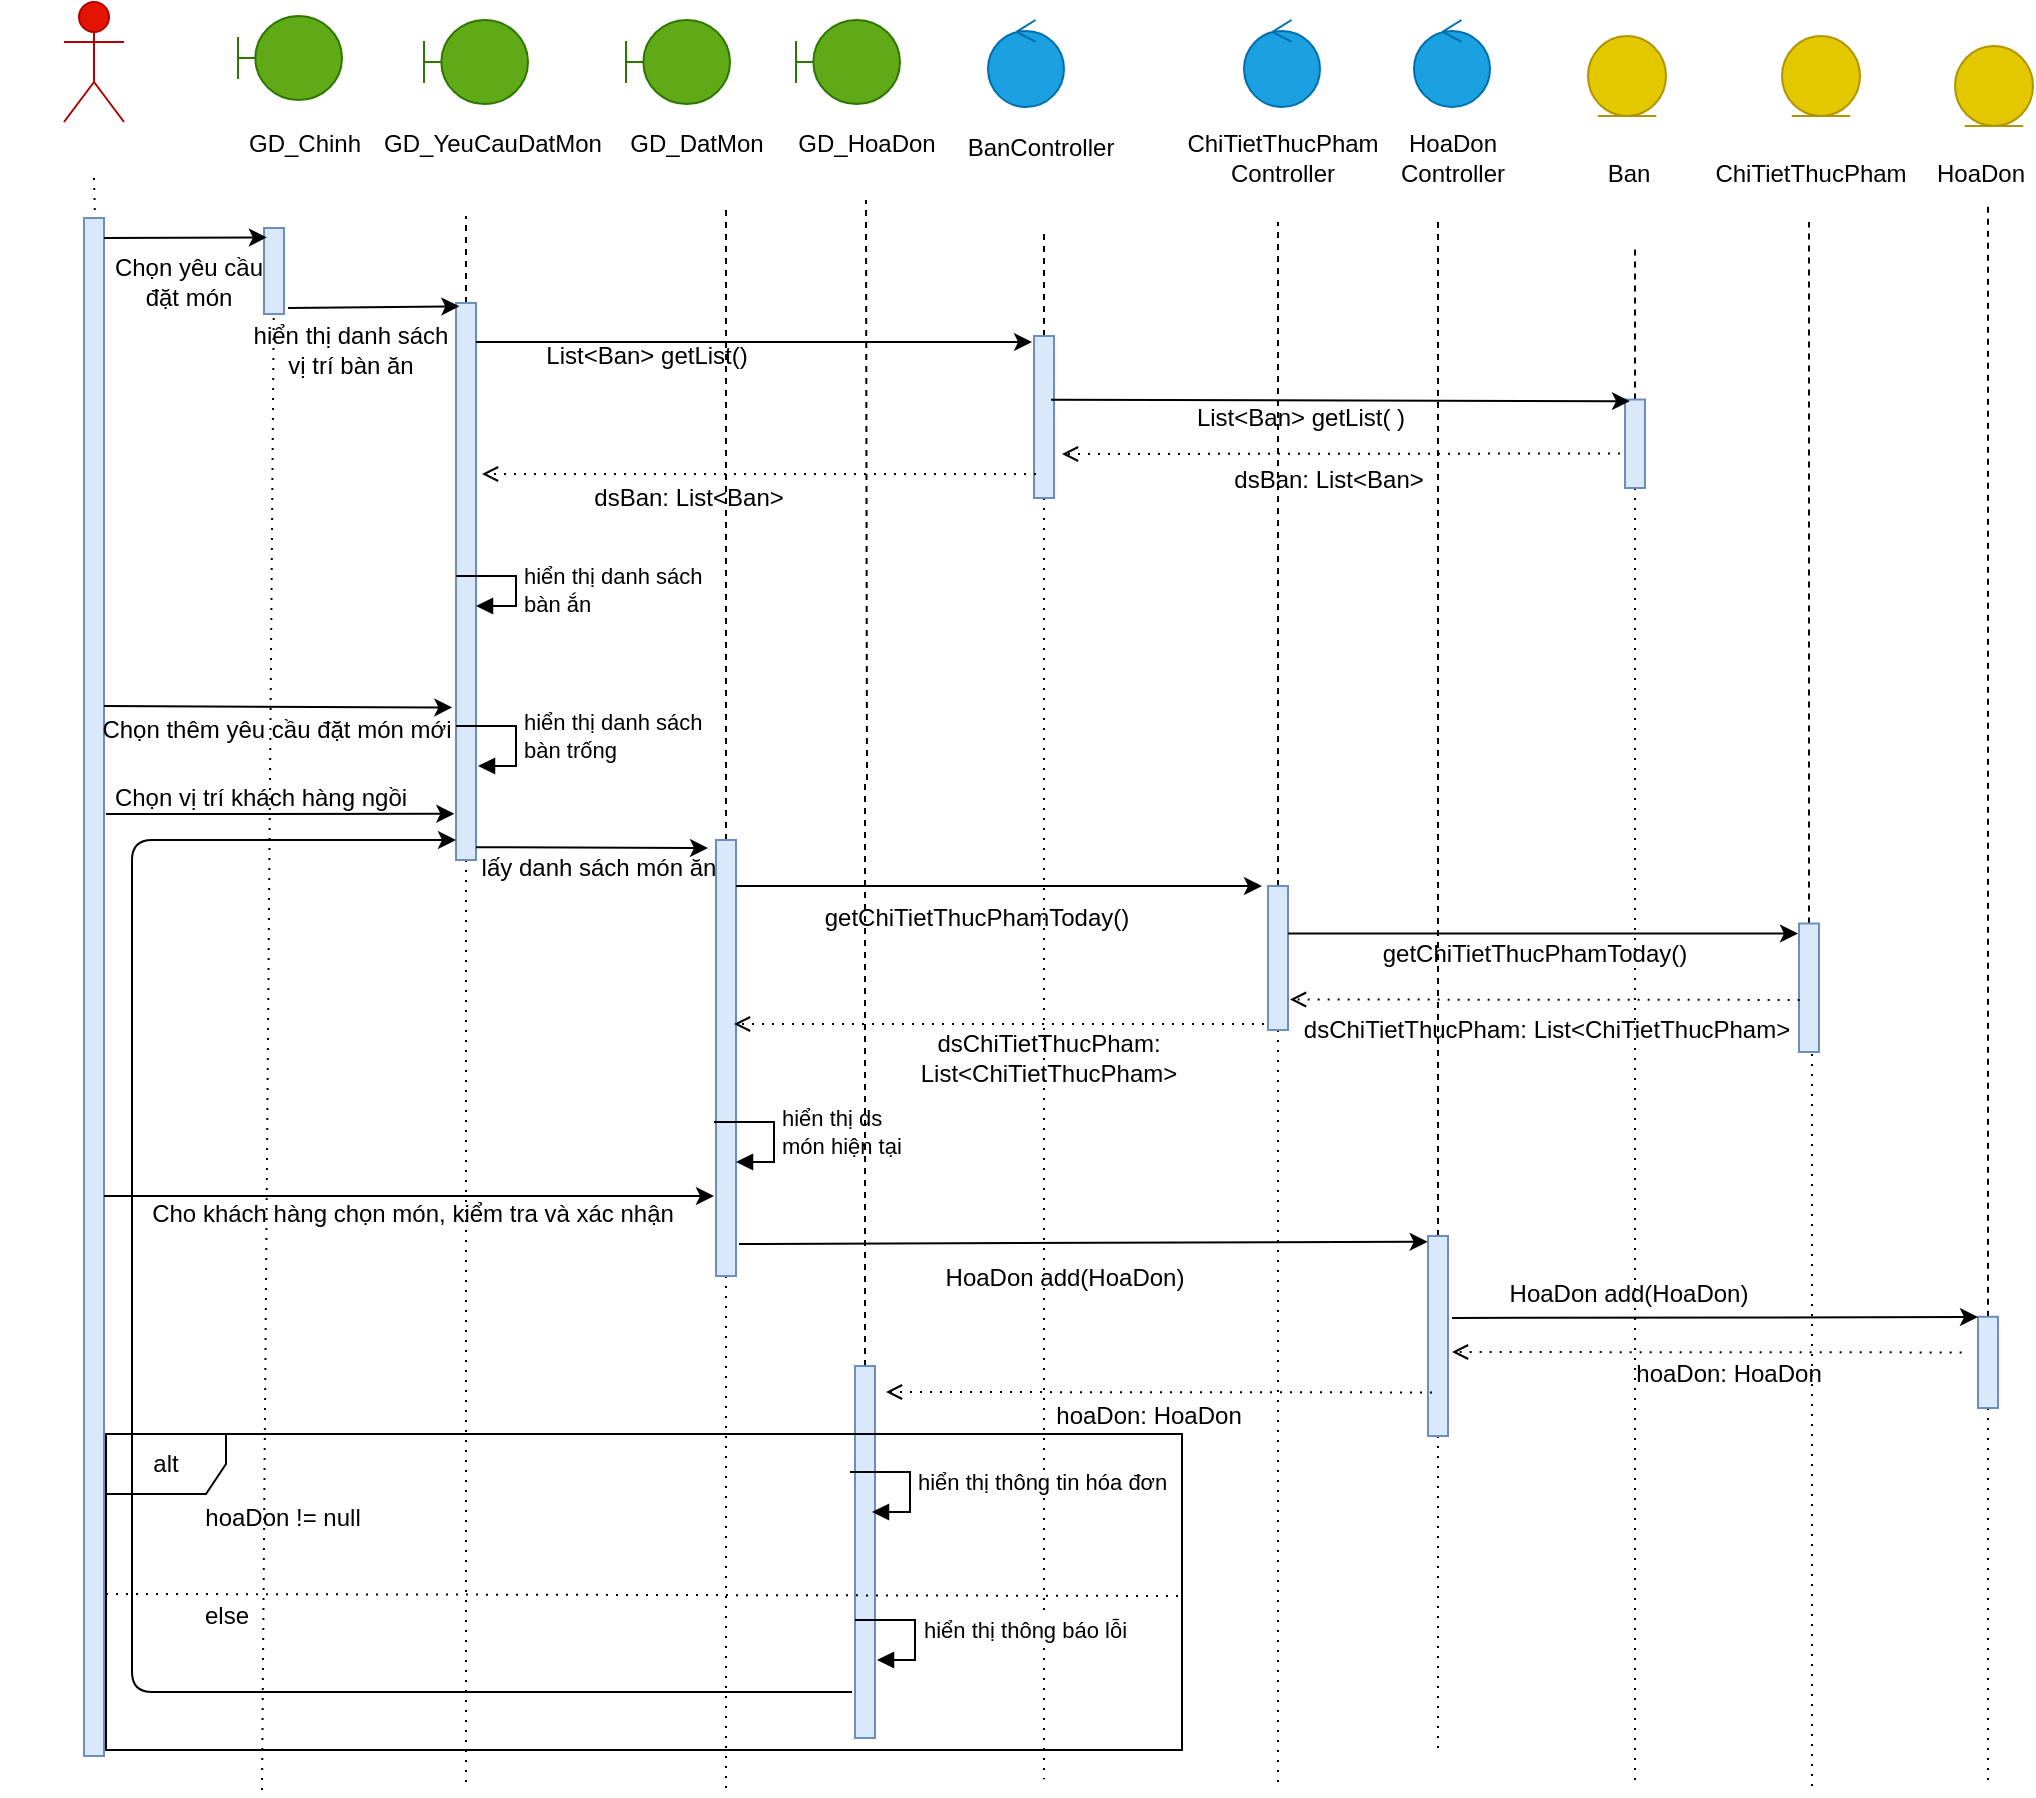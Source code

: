 <mxfile version="15.2.7" type="device"><diagram id="ERFQ7OpjXAGImZLATS9w" name="Page-1"><mxGraphModel dx="852" dy="534" grid="0" gridSize="10" guides="1" tooltips="1" connect="1" arrows="1" fold="1" page="0" pageScale="1" pageWidth="850" pageHeight="1100" math="0" shadow="0"><root><mxCell id="0"/><mxCell id="1" parent="0"/><mxCell id="kfIcSGDgJSHmvQYugzZK-6" value="" style="edgeStyle=orthogonalEdgeStyle;rounded=0;orthogonalLoop=1;jettySize=auto;html=1;endArrow=none;endFill=0;dashed=1;dashPattern=1 4;" parent="1" target="kfIcSGDgJSHmvQYugzZK-5" edge="1"><mxGeometry relative="1" as="geometry"><mxPoint x="141" y="134" as="sourcePoint"/></mxGeometry></mxCell><mxCell id="kfIcSGDgJSHmvQYugzZK-1" value="NhanVienPhucVu" style="shape=umlActor;verticalLabelPosition=bottom;verticalAlign=top;html=1;fillColor=#e51400;strokeColor=#B20000;fontColor=#ffffff;" parent="1" vertex="1"><mxGeometry x="126" y="46" width="30" height="60" as="geometry"/></mxCell><mxCell id="kfIcSGDgJSHmvQYugzZK-2" value="" style="shape=umlBoundary;whiteSpace=wrap;html=1;fillColor=#60a917;strokeColor=#2D7600;fontColor=#ffffff;" parent="1" vertex="1"><mxGeometry x="213" y="53" width="52" height="42" as="geometry"/></mxCell><mxCell id="kfIcSGDgJSHmvQYugzZK-3" value="GD_Chinh" style="text;html=1;align=center;verticalAlign=middle;resizable=0;points=[];autosize=1;strokeColor=none;fillColor=none;" parent="1" vertex="1"><mxGeometry x="213" y="108" width="66" height="18" as="geometry"/></mxCell><mxCell id="kfIcSGDgJSHmvQYugzZK-4" value="" style="shape=umlBoundary;whiteSpace=wrap;html=1;fillColor=#60a917;strokeColor=#2D7600;fontColor=#ffffff;" parent="1" vertex="1"><mxGeometry x="306" y="55" width="52" height="42" as="geometry"/></mxCell><mxCell id="kfIcSGDgJSHmvQYugzZK-5" value="" style="html=1;points=[];perimeter=orthogonalPerimeter;fillColor=#dae8fc;strokeColor=#6c8ebf;" parent="1" vertex="1"><mxGeometry x="136" y="154" width="10" height="769" as="geometry"/></mxCell><mxCell id="kfIcSGDgJSHmvQYugzZK-7" value="" style="html=1;points=[];perimeter=orthogonalPerimeter;fillColor=#dae8fc;strokeColor=#6c8ebf;" parent="1" vertex="1"><mxGeometry x="226" y="159" width="10" height="43" as="geometry"/></mxCell><mxCell id="kfIcSGDgJSHmvQYugzZK-9" value="" style="endArrow=classic;html=1;entryX=0.143;entryY=0.11;entryDx=0;entryDy=0;entryPerimeter=0;" parent="1" target="kfIcSGDgJSHmvQYugzZK-7" edge="1"><mxGeometry width="50" height="50" relative="1" as="geometry"><mxPoint x="146" y="164" as="sourcePoint"/><mxPoint x="225" y="169" as="targetPoint"/></mxGeometry></mxCell><mxCell id="kfIcSGDgJSHmvQYugzZK-10" value="Chọn yêu cầu &lt;br&gt;đặt món" style="text;html=1;align=center;verticalAlign=middle;resizable=0;points=[];autosize=1;strokeColor=none;fillColor=none;" parent="1" vertex="1"><mxGeometry x="146" y="170" width="84" height="32" as="geometry"/></mxCell><mxCell id="kfIcSGDgJSHmvQYugzZK-11" value="GD_YeuCauDatMon" style="text;html=1;align=center;verticalAlign=middle;resizable=0;points=[];autosize=1;strokeColor=none;fillColor=none;" parent="1" vertex="1"><mxGeometry x="280" y="108" width="119" height="18" as="geometry"/></mxCell><mxCell id="kfIcSGDgJSHmvQYugzZK-114" style="edgeStyle=orthogonalEdgeStyle;rounded=0;orthogonalLoop=1;jettySize=auto;html=1;dashed=1;endArrow=none;endFill=0;strokeWidth=1;" parent="1" source="kfIcSGDgJSHmvQYugzZK-13" edge="1"><mxGeometry relative="1" as="geometry"><mxPoint x="327" y="153" as="targetPoint"/></mxGeometry></mxCell><mxCell id="kfIcSGDgJSHmvQYugzZK-140" style="edgeStyle=orthogonalEdgeStyle;rounded=0;orthogonalLoop=1;jettySize=auto;html=1;dashed=1;dashPattern=1 4;endArrow=none;endFill=0;strokeWidth=1;" parent="1" source="kfIcSGDgJSHmvQYugzZK-13" edge="1"><mxGeometry relative="1" as="geometry"><mxPoint x="327.0" y="938" as="targetPoint"/></mxGeometry></mxCell><mxCell id="kfIcSGDgJSHmvQYugzZK-13" value="" style="html=1;points=[];perimeter=orthogonalPerimeter;fillColor=#dae8fc;strokeColor=#6c8ebf;" parent="1" vertex="1"><mxGeometry x="322" y="196.5" width="10" height="278.5" as="geometry"/></mxCell><mxCell id="kfIcSGDgJSHmvQYugzZK-15" value="" style="endArrow=classic;html=1;exitX=1.2;exitY=0.93;exitDx=0;exitDy=0;exitPerimeter=0;entryX=0.167;entryY=0.006;entryDx=0;entryDy=0;entryPerimeter=0;" parent="1" source="kfIcSGDgJSHmvQYugzZK-7" target="kfIcSGDgJSHmvQYugzZK-13" edge="1"><mxGeometry width="50" height="50" relative="1" as="geometry"><mxPoint x="230" y="279" as="sourcePoint"/><mxPoint x="321" y="203" as="targetPoint"/></mxGeometry></mxCell><mxCell id="kfIcSGDgJSHmvQYugzZK-16" value="hiển thị danh sách&lt;br&gt;vị trí bàn ăn" style="text;html=1;align=center;verticalAlign=middle;resizable=0;points=[];autosize=1;strokeColor=none;fillColor=none;" parent="1" vertex="1"><mxGeometry x="215" y="204" width="107" height="32" as="geometry"/></mxCell><mxCell id="kfIcSGDgJSHmvQYugzZK-18" value="" style="endArrow=none;dashed=1;html=1;dashPattern=1 4;strokeWidth=1;entryX=0.486;entryY=1.027;entryDx=0;entryDy=0;entryPerimeter=0;startArrow=none;" parent="1" target="kfIcSGDgJSHmvQYugzZK-7" edge="1"><mxGeometry width="50" height="50" relative="1" as="geometry"><mxPoint x="225" y="940" as="sourcePoint"/><mxPoint x="236" y="203" as="targetPoint"/></mxGeometry></mxCell><mxCell id="kfIcSGDgJSHmvQYugzZK-25" value="" style="endArrow=classic;html=1;strokeWidth=1;exitX=1.017;exitY=0.252;exitDx=0;exitDy=0;exitPerimeter=0;entryX=-0.167;entryY=0.14;entryDx=0;entryDy=0;entryPerimeter=0;" parent="1" edge="1"><mxGeometry width="50" height="50" relative="1" as="geometry"><mxPoint x="146.0" y="398.002" as="sourcePoint"/><mxPoint x="320.16" y="398.74" as="targetPoint"/></mxGeometry></mxCell><mxCell id="kfIcSGDgJSHmvQYugzZK-26" value="Chọn thêm yêu cầu đặt món mới" style="text;html=1;align=center;verticalAlign=middle;resizable=0;points=[];autosize=1;strokeColor=none;fillColor=none;" parent="1" vertex="1"><mxGeometry x="139" y="401" width="185" height="18" as="geometry"/></mxCell><mxCell id="kfIcSGDgJSHmvQYugzZK-27" value="" style="shape=umlBoundary;whiteSpace=wrap;html=1;fillColor=#60a917;strokeColor=#2D7600;fontColor=#ffffff;" parent="1" vertex="1"><mxGeometry x="407" y="55" width="52" height="42" as="geometry"/></mxCell><mxCell id="kfIcSGDgJSHmvQYugzZK-28" value="GD_DatMon" style="text;html=1;align=center;verticalAlign=middle;resizable=0;points=[];autosize=1;strokeColor=none;fillColor=none;" parent="1" vertex="1"><mxGeometry x="403" y="108" width="77" height="18" as="geometry"/></mxCell><mxCell id="kfIcSGDgJSHmvQYugzZK-35" value="" style="ellipse;shape=umlControl;whiteSpace=wrap;html=1;strokeWidth=1;fillColor=#1ba1e2;strokeColor=#006EAF;fontColor=#ffffff;" parent="1" vertex="1"><mxGeometry x="588" y="55" width="38" height="43.5" as="geometry"/></mxCell><mxCell id="kfIcSGDgJSHmvQYugzZK-36" value="BanController" style="text;html=1;align=center;verticalAlign=middle;resizable=0;points=[];autosize=1;strokeColor=none;fillColor=none;" parent="1" vertex="1"><mxGeometry x="572" y="109.75" width="83" height="18" as="geometry"/></mxCell><mxCell id="kfIcSGDgJSHmvQYugzZK-38" value="" style="ellipse;shape=umlControl;whiteSpace=wrap;html=1;strokeWidth=1;fillColor=#1ba1e2;strokeColor=#006EAF;fontColor=#ffffff;" parent="1" vertex="1"><mxGeometry x="716" y="55" width="38" height="43.5" as="geometry"/></mxCell><mxCell id="kfIcSGDgJSHmvQYugzZK-39" value="ChiTietThucPham&lt;br&gt;Controller" style="text;html=1;align=center;verticalAlign=middle;resizable=0;points=[];autosize=1;strokeColor=none;fillColor=none;" parent="1" vertex="1"><mxGeometry x="682" y="108" width="106" height="32" as="geometry"/></mxCell><mxCell id="kfIcSGDgJSHmvQYugzZK-40" value="" style="ellipse;shape=umlControl;whiteSpace=wrap;html=1;strokeWidth=1;fillColor=#1ba1e2;strokeColor=#006EAF;fontColor=#ffffff;" parent="1" vertex="1"><mxGeometry x="801" y="55" width="38" height="43.5" as="geometry"/></mxCell><mxCell id="kfIcSGDgJSHmvQYugzZK-41" value="HoaDon&lt;br&gt;Controller" style="text;html=1;align=center;verticalAlign=middle;resizable=0;points=[];autosize=1;strokeColor=none;fillColor=none;" parent="1" vertex="1"><mxGeometry x="789" y="108" width="62" height="32" as="geometry"/></mxCell><mxCell id="kfIcSGDgJSHmvQYugzZK-43" value="" style="ellipse;shape=umlEntity;whiteSpace=wrap;html=1;strokeWidth=1;fillColor=#e3c800;strokeColor=#B09500;fontColor=#000000;" parent="1" vertex="1"><mxGeometry x="888" y="63" width="39" height="40" as="geometry"/></mxCell><mxCell id="kfIcSGDgJSHmvQYugzZK-44" value="Ban" style="text;html=1;align=center;verticalAlign=middle;resizable=0;points=[];autosize=1;strokeColor=none;fillColor=none;" parent="1" vertex="1"><mxGeometry x="892" y="122.75" width="31" height="18" as="geometry"/></mxCell><mxCell id="kfIcSGDgJSHmvQYugzZK-45" value="" style="ellipse;shape=umlEntity;whiteSpace=wrap;html=1;strokeWidth=1;fillColor=#e3c800;strokeColor=#B09500;fontColor=#000000;" parent="1" vertex="1"><mxGeometry x="985" y="63" width="39" height="40" as="geometry"/></mxCell><mxCell id="kfIcSGDgJSHmvQYugzZK-46" value="ChiTietThucPham" style="text;html=1;align=center;verticalAlign=middle;resizable=0;points=[];autosize=1;strokeColor=none;fillColor=none;" parent="1" vertex="1"><mxGeometry x="945.5" y="122.75" width="106" height="18" as="geometry"/></mxCell><mxCell id="kfIcSGDgJSHmvQYugzZK-47" value="" style="ellipse;shape=umlEntity;whiteSpace=wrap;html=1;strokeWidth=1;fillColor=#e3c800;strokeColor=#B09500;fontColor=#000000;" parent="1" vertex="1"><mxGeometry x="1071.5" y="68" width="39" height="40" as="geometry"/></mxCell><mxCell id="kfIcSGDgJSHmvQYugzZK-48" value="HoaDon" style="text;html=1;align=center;verticalAlign=middle;resizable=0;points=[];autosize=1;strokeColor=none;fillColor=none;" parent="1" vertex="1"><mxGeometry x="1056.5" y="122.75" width="54" height="18" as="geometry"/></mxCell><mxCell id="kfIcSGDgJSHmvQYugzZK-115" style="edgeStyle=orthogonalEdgeStyle;rounded=0;orthogonalLoop=1;jettySize=auto;html=1;dashed=1;endArrow=none;endFill=0;strokeWidth=1;" parent="1" source="kfIcSGDgJSHmvQYugzZK-49" edge="1"><mxGeometry relative="1" as="geometry"><mxPoint x="616" y="159" as="targetPoint"/></mxGeometry></mxCell><mxCell id="kfIcSGDgJSHmvQYugzZK-138" style="edgeStyle=orthogonalEdgeStyle;rounded=0;orthogonalLoop=1;jettySize=auto;html=1;dashed=1;dashPattern=1 4;endArrow=none;endFill=0;strokeWidth=1;" parent="1" source="kfIcSGDgJSHmvQYugzZK-49" edge="1"><mxGeometry relative="1" as="geometry"><mxPoint x="616" y="934.667" as="targetPoint"/></mxGeometry></mxCell><mxCell id="kfIcSGDgJSHmvQYugzZK-49" value="" style="html=1;points=[];perimeter=orthogonalPerimeter;fillColor=#dae8fc;strokeColor=#6c8ebf;" parent="1" vertex="1"><mxGeometry x="611" y="213" width="10" height="81" as="geometry"/></mxCell><mxCell id="kfIcSGDgJSHmvQYugzZK-51" value="" style="endArrow=classic;html=1;strokeWidth=1;" parent="1" edge="1"><mxGeometry width="50" height="50" relative="1" as="geometry"><mxPoint x="332" y="216" as="sourcePoint"/><mxPoint x="610" y="216" as="targetPoint"/></mxGeometry></mxCell><mxCell id="kfIcSGDgJSHmvQYugzZK-116" style="edgeStyle=orthogonalEdgeStyle;rounded=0;orthogonalLoop=1;jettySize=auto;html=1;dashed=1;endArrow=none;endFill=0;strokeWidth=1;" parent="1" source="kfIcSGDgJSHmvQYugzZK-53" edge="1"><mxGeometry relative="1" as="geometry"><mxPoint x="911.5" y="168" as="targetPoint"/></mxGeometry></mxCell><mxCell id="kfIcSGDgJSHmvQYugzZK-135" style="edgeStyle=orthogonalEdgeStyle;rounded=0;orthogonalLoop=1;jettySize=auto;html=1;dashed=1;dashPattern=1 4;endArrow=none;endFill=0;strokeWidth=1;" parent="1" source="kfIcSGDgJSHmvQYugzZK-53" edge="1"><mxGeometry relative="1" as="geometry"><mxPoint x="911.5" y="936.857" as="targetPoint"/></mxGeometry></mxCell><mxCell id="kfIcSGDgJSHmvQYugzZK-53" value="" style="html=1;points=[];perimeter=orthogonalPerimeter;fillColor=#dae8fc;strokeColor=#6c8ebf;" parent="1" vertex="1"><mxGeometry x="906.5" y="244.75" width="10" height="44.25" as="geometry"/></mxCell><mxCell id="kfIcSGDgJSHmvQYugzZK-55" value="List&amp;lt;Ban&amp;gt; getList()" style="text;html=1;align=center;verticalAlign=middle;resizable=0;points=[];autosize=1;strokeColor=none;fillColor=none;" parent="1" vertex="1"><mxGeometry x="361" y="214" width="111" height="18" as="geometry"/></mxCell><mxCell id="kfIcSGDgJSHmvQYugzZK-57" value="" style="endArrow=classic;html=1;strokeWidth=1;entryX=0.25;entryY=0.019;entryDx=0;entryDy=0;entryPerimeter=0;" parent="1" target="kfIcSGDgJSHmvQYugzZK-53" edge="1"><mxGeometry width="50" height="50" relative="1" as="geometry"><mxPoint x="619.5" y="244.82" as="sourcePoint"/><mxPoint x="904" y="248.75" as="targetPoint"/></mxGeometry></mxCell><mxCell id="kfIcSGDgJSHmvQYugzZK-58" value="List&amp;lt;Ban&amp;gt; getList( )" style="text;html=1;align=center;verticalAlign=middle;resizable=0;points=[];autosize=1;strokeColor=none;fillColor=none;" parent="1" vertex="1"><mxGeometry x="687" y="244.75" width="114" height="18" as="geometry"/></mxCell><mxCell id="kfIcSGDgJSHmvQYugzZK-60" value="" style="endArrow=open;html=1;strokeWidth=1;dashed=1;dashPattern=1 4;endFill=0;" parent="1" edge="1"><mxGeometry width="50" height="50" relative="1" as="geometry"><mxPoint x="904" y="271.75" as="sourcePoint"/><mxPoint x="625" y="272" as="targetPoint"/></mxGeometry></mxCell><mxCell id="kfIcSGDgJSHmvQYugzZK-61" value="dsBan: List&amp;lt;Ban&amp;gt;" style="text;html=1;align=center;verticalAlign=middle;resizable=0;points=[];autosize=1;strokeColor=none;fillColor=none;" parent="1" vertex="1"><mxGeometry x="385" y="285" width="105" height="18" as="geometry"/></mxCell><mxCell id="kfIcSGDgJSHmvQYugzZK-62" value="" style="endArrow=open;html=1;strokeWidth=1;dashed=1;dashPattern=1 4;endFill=0;" parent="1" edge="1"><mxGeometry width="50" height="50" relative="1" as="geometry"><mxPoint x="612" y="282" as="sourcePoint"/><mxPoint x="335" y="282" as="targetPoint"/></mxGeometry></mxCell><mxCell id="kfIcSGDgJSHmvQYugzZK-67" value="hiển thị danh sách &lt;br&gt;bàn ắn" style="edgeStyle=orthogonalEdgeStyle;html=1;align=left;spacingLeft=2;endArrow=block;rounded=0;entryX=1;entryY=0;strokeWidth=1;" parent="1" edge="1"><mxGeometry x="0.139" relative="1" as="geometry"><mxPoint x="322" y="333" as="sourcePoint"/><Array as="points"><mxPoint x="352" y="333"/><mxPoint x="352" y="348"/></Array><mxPoint x="332" y="348" as="targetPoint"/><mxPoint as="offset"/></mxGeometry></mxCell><mxCell id="kfIcSGDgJSHmvQYugzZK-73" value="hiển thị danh sách&lt;br&gt;bàn trống" style="edgeStyle=orthogonalEdgeStyle;html=1;align=left;spacingLeft=2;endArrow=block;rounded=0;strokeWidth=1;" parent="1" edge="1"><mxGeometry relative="1" as="geometry"><mxPoint x="322" y="408" as="sourcePoint"/><Array as="points"><mxPoint x="352" y="408"/></Array><mxPoint x="333" y="428" as="targetPoint"/></mxGeometry></mxCell><mxCell id="kfIcSGDgJSHmvQYugzZK-75" value="" style="endArrow=classic;html=1;strokeWidth=1;entryX=-0.083;entryY=0.917;entryDx=0;entryDy=0;entryPerimeter=0;" parent="1" target="kfIcSGDgJSHmvQYugzZK-13" edge="1"><mxGeometry width="50" height="50" relative="1" as="geometry"><mxPoint x="147" y="452" as="sourcePoint"/><mxPoint x="294" y="475" as="targetPoint"/></mxGeometry></mxCell><mxCell id="kfIcSGDgJSHmvQYugzZK-76" value="Chọn vị trí khách hàng ngồi" style="text;html=1;align=center;verticalAlign=middle;resizable=0;points=[];autosize=1;strokeColor=none;fillColor=none;" parent="1" vertex="1"><mxGeometry x="146" y="435" width="156" height="18" as="geometry"/></mxCell><mxCell id="kfIcSGDgJSHmvQYugzZK-118" style="edgeStyle=orthogonalEdgeStyle;rounded=0;orthogonalLoop=1;jettySize=auto;html=1;dashed=1;endArrow=none;endFill=0;strokeWidth=1;" parent="1" source="kfIcSGDgJSHmvQYugzZK-78" edge="1"><mxGeometry relative="1" as="geometry"><mxPoint x="733" y="156" as="targetPoint"/></mxGeometry></mxCell><mxCell id="kfIcSGDgJSHmvQYugzZK-134" style="edgeStyle=orthogonalEdgeStyle;rounded=0;orthogonalLoop=1;jettySize=auto;html=1;dashed=1;dashPattern=1 4;endArrow=none;endFill=0;strokeWidth=1;" parent="1" source="kfIcSGDgJSHmvQYugzZK-78" edge="1"><mxGeometry relative="1" as="geometry"><mxPoint x="733" y="938" as="targetPoint"/></mxGeometry></mxCell><mxCell id="kfIcSGDgJSHmvQYugzZK-78" value="" style="html=1;points=[];perimeter=orthogonalPerimeter;fillColor=#dae8fc;strokeColor=#6c8ebf;" parent="1" vertex="1"><mxGeometry x="728" y="488" width="10" height="72" as="geometry"/></mxCell><mxCell id="kfIcSGDgJSHmvQYugzZK-119" style="edgeStyle=orthogonalEdgeStyle;rounded=0;orthogonalLoop=1;jettySize=auto;html=1;dashed=1;endArrow=none;endFill=0;strokeWidth=1;" parent="1" source="kfIcSGDgJSHmvQYugzZK-80" edge="1"><mxGeometry relative="1" as="geometry"><mxPoint x="457" y="150" as="targetPoint"/></mxGeometry></mxCell><mxCell id="kfIcSGDgJSHmvQYugzZK-139" style="edgeStyle=orthogonalEdgeStyle;rounded=0;orthogonalLoop=1;jettySize=auto;html=1;dashed=1;dashPattern=1 4;endArrow=none;endFill=0;strokeWidth=1;" parent="1" source="kfIcSGDgJSHmvQYugzZK-80" edge="1"><mxGeometry relative="1" as="geometry"><mxPoint x="457.0" y="941.333" as="targetPoint"/></mxGeometry></mxCell><mxCell id="kfIcSGDgJSHmvQYugzZK-80" value="" style="html=1;points=[];perimeter=orthogonalPerimeter;fillColor=#dae8fc;strokeColor=#6c8ebf;" parent="1" vertex="1"><mxGeometry x="452" y="465" width="10" height="218" as="geometry"/></mxCell><mxCell id="kfIcSGDgJSHmvQYugzZK-81" value="" style="endArrow=classic;html=1;strokeWidth=1;exitX=1;exitY=0.977;exitDx=0;exitDy=0;exitPerimeter=0;" parent="1" source="kfIcSGDgJSHmvQYugzZK-13" edge="1"><mxGeometry width="50" height="50" relative="1" as="geometry"><mxPoint x="328.92" y="474.996" as="sourcePoint"/><mxPoint x="448" y="469" as="targetPoint"/></mxGeometry></mxCell><mxCell id="kfIcSGDgJSHmvQYugzZK-82" value="lấy danh sách món ăn" style="text;html=1;align=center;verticalAlign=middle;resizable=0;points=[];autosize=1;strokeColor=none;fillColor=none;" parent="1" vertex="1"><mxGeometry x="329" y="470" width="127" height="18" as="geometry"/></mxCell><mxCell id="kfIcSGDgJSHmvQYugzZK-83" value="" style="endArrow=classic;html=1;strokeWidth=1;exitX=1;exitY=0.977;exitDx=0;exitDy=0;exitPerimeter=0;" parent="1" edge="1"><mxGeometry width="50" height="50" relative="1" as="geometry"><mxPoint x="462" y="488.004" as="sourcePoint"/><mxPoint x="725" y="488" as="targetPoint"/></mxGeometry></mxCell><mxCell id="kfIcSGDgJSHmvQYugzZK-84" value="getChiTietThucPhamToday()" style="text;html=1;align=center;verticalAlign=middle;resizable=0;points=[];autosize=1;strokeColor=none;fillColor=none;" parent="1" vertex="1"><mxGeometry x="501" y="495" width="162" height="18" as="geometry"/></mxCell><mxCell id="kfIcSGDgJSHmvQYugzZK-121" style="edgeStyle=orthogonalEdgeStyle;rounded=0;orthogonalLoop=1;jettySize=auto;html=1;dashed=1;endArrow=none;endFill=0;strokeWidth=1;" parent="1" source="kfIcSGDgJSHmvQYugzZK-85" edge="1"><mxGeometry relative="1" as="geometry"><mxPoint x="998.5" y="156" as="targetPoint"/></mxGeometry></mxCell><mxCell id="kfIcSGDgJSHmvQYugzZK-133" style="edgeStyle=orthogonalEdgeStyle;rounded=0;orthogonalLoop=1;jettySize=auto;html=1;dashed=1;dashPattern=1 4;endArrow=none;endFill=0;strokeWidth=1;exitX=0.65;exitY=1.016;exitDx=0;exitDy=0;exitPerimeter=0;" parent="1" source="kfIcSGDgJSHmvQYugzZK-85" edge="1"><mxGeometry relative="1" as="geometry"><mxPoint x="1000" y="940" as="targetPoint"/><Array as="points"><mxPoint x="1000" y="940"/></Array></mxGeometry></mxCell><mxCell id="kfIcSGDgJSHmvQYugzZK-85" value="" style="html=1;points=[];perimeter=orthogonalPerimeter;fillColor=#dae8fc;strokeColor=#6c8ebf;" parent="1" vertex="1"><mxGeometry x="993.5" y="506.75" width="10" height="64.25" as="geometry"/></mxCell><mxCell id="kfIcSGDgJSHmvQYugzZK-86" value="" style="endArrow=classic;html=1;strokeWidth=1;exitX=1;exitY=0.977;exitDx=0;exitDy=0;exitPerimeter=0;" parent="1" edge="1"><mxGeometry width="50" height="50" relative="1" as="geometry"><mxPoint x="738" y="511.755" as="sourcePoint"/><mxPoint x="993" y="511.75" as="targetPoint"/></mxGeometry></mxCell><mxCell id="kfIcSGDgJSHmvQYugzZK-87" value="getChiTietThucPhamToday()" style="text;html=1;align=center;verticalAlign=middle;resizable=0;points=[];autosize=1;strokeColor=none;fillColor=none;" parent="1" vertex="1"><mxGeometry x="780" y="512.75" width="162" height="18" as="geometry"/></mxCell><mxCell id="kfIcSGDgJSHmvQYugzZK-88" value="dsBan: List&amp;lt;Ban&amp;gt;" style="text;html=1;align=center;verticalAlign=middle;resizable=0;points=[];autosize=1;strokeColor=none;fillColor=none;" parent="1" vertex="1"><mxGeometry x="705" y="275.75" width="105" height="18" as="geometry"/></mxCell><mxCell id="kfIcSGDgJSHmvQYugzZK-89" value="" style="endArrow=open;html=1;strokeWidth=1;dashed=1;dashPattern=1 4;endFill=0;" parent="1" edge="1"><mxGeometry width="50" height="50" relative="1" as="geometry"><mxPoint x="993.83" y="544.96" as="sourcePoint"/><mxPoint x="739" y="544.75" as="targetPoint"/></mxGeometry></mxCell><mxCell id="kfIcSGDgJSHmvQYugzZK-90" value="dsChiTietThucPham: List&amp;lt;ChiTietThucPham&amp;gt;" style="text;html=1;align=center;verticalAlign=middle;resizable=0;points=[];autosize=1;strokeColor=none;fillColor=none;" parent="1" vertex="1"><mxGeometry x="740.5" y="550.75" width="253" height="18" as="geometry"/></mxCell><mxCell id="kfIcSGDgJSHmvQYugzZK-92" value="" style="endArrow=open;html=1;strokeWidth=1;dashed=1;dashPattern=1 4;endFill=0;" parent="1" edge="1"><mxGeometry width="50" height="50" relative="1" as="geometry"><mxPoint x="726" y="557" as="sourcePoint"/><mxPoint x="461" y="557" as="targetPoint"/></mxGeometry></mxCell><mxCell id="kfIcSGDgJSHmvQYugzZK-93" value="dsChiTietThucPham: &lt;br&gt;List&amp;lt;ChiTietThucPham&amp;gt;" style="text;html=1;align=center;verticalAlign=middle;resizable=0;points=[];autosize=1;strokeColor=none;fillColor=none;" parent="1" vertex="1"><mxGeometry x="549" y="558" width="138" height="32" as="geometry"/></mxCell><mxCell id="kfIcSGDgJSHmvQYugzZK-94" value="hiển thị ds&amp;nbsp;&lt;br&gt;món hiện tại" style="edgeStyle=orthogonalEdgeStyle;html=1;align=left;spacingLeft=2;endArrow=block;rounded=0;strokeWidth=1;" parent="1" edge="1"><mxGeometry relative="1" as="geometry"><mxPoint x="451" y="606.0" as="sourcePoint"/><Array as="points"><mxPoint x="481" y="606"/></Array><mxPoint x="462" y="626.0" as="targetPoint"/></mxGeometry></mxCell><mxCell id="kfIcSGDgJSHmvQYugzZK-95" value="" style="shape=umlBoundary;whiteSpace=wrap;html=1;fillColor=#60a917;strokeColor=#2D7600;fontColor=#ffffff;" parent="1" vertex="1"><mxGeometry x="492" y="55" width="52" height="42" as="geometry"/></mxCell><mxCell id="kfIcSGDgJSHmvQYugzZK-96" value="GD_HoaDon" style="text;html=1;align=center;verticalAlign=middle;resizable=0;points=[];autosize=1;strokeColor=none;fillColor=none;" parent="1" vertex="1"><mxGeometry x="487" y="108" width="79" height="18" as="geometry"/></mxCell><mxCell id="kfIcSGDgJSHmvQYugzZK-97" value="" style="endArrow=classic;html=1;strokeWidth=1;" parent="1" source="kfIcSGDgJSHmvQYugzZK-5" edge="1"><mxGeometry width="50" height="50" relative="1" as="geometry"><mxPoint x="146" y="680.12" as="sourcePoint"/><mxPoint x="451" y="643" as="targetPoint"/></mxGeometry></mxCell><mxCell id="kfIcSGDgJSHmvQYugzZK-98" value="Cho khách hàng chọn món, kiểm tra và xác nhận" style="text;html=1;align=center;verticalAlign=middle;resizable=0;points=[];autosize=1;strokeColor=none;fillColor=none;" parent="1" vertex="1"><mxGeometry x="164" y="643" width="271" height="18" as="geometry"/></mxCell><mxCell id="kfIcSGDgJSHmvQYugzZK-120" style="edgeStyle=orthogonalEdgeStyle;rounded=0;orthogonalLoop=1;jettySize=auto;html=1;dashed=1;endArrow=none;endFill=0;strokeWidth=1;" parent="1" source="kfIcSGDgJSHmvQYugzZK-99" edge="1"><mxGeometry relative="1" as="geometry"><mxPoint x="813" y="153" as="targetPoint"/></mxGeometry></mxCell><mxCell id="kfIcSGDgJSHmvQYugzZK-131" style="edgeStyle=orthogonalEdgeStyle;rounded=0;orthogonalLoop=1;jettySize=auto;html=1;dashed=1;dashPattern=1 4;endArrow=none;endFill=0;strokeWidth=1;" parent="1" source="kfIcSGDgJSHmvQYugzZK-99" edge="1"><mxGeometry relative="1" as="geometry"><mxPoint x="813" y="923" as="targetPoint"/></mxGeometry></mxCell><mxCell id="kfIcSGDgJSHmvQYugzZK-99" value="" style="html=1;points=[];perimeter=orthogonalPerimeter;fillColor=#dae8fc;strokeColor=#6c8ebf;" parent="1" vertex="1"><mxGeometry x="808" y="663" width="10" height="100" as="geometry"/></mxCell><mxCell id="kfIcSGDgJSHmvQYugzZK-100" value="" style="endArrow=classic;html=1;strokeWidth=1;entryX=-0.017;entryY=0.029;entryDx=0;entryDy=0;entryPerimeter=0;" parent="1" target="kfIcSGDgJSHmvQYugzZK-99" edge="1"><mxGeometry width="50" height="50" relative="1" as="geometry"><mxPoint x="463.5" y="667" as="sourcePoint"/><mxPoint x="768.5" y="667" as="targetPoint"/></mxGeometry></mxCell><mxCell id="kfIcSGDgJSHmvQYugzZK-101" value="HoaDon add(HoaDon)" style="text;html=1;align=center;verticalAlign=middle;resizable=0;points=[];autosize=1;strokeColor=none;fillColor=none;" parent="1" vertex="1"><mxGeometry x="561" y="675" width="129" height="18" as="geometry"/></mxCell><mxCell id="kfIcSGDgJSHmvQYugzZK-122" style="edgeStyle=orthogonalEdgeStyle;rounded=0;orthogonalLoop=1;jettySize=auto;html=1;dashed=1;endArrow=none;endFill=0;strokeWidth=1;" parent="1" source="kfIcSGDgJSHmvQYugzZK-102" edge="1"><mxGeometry relative="1" as="geometry"><mxPoint x="1088" y="147" as="targetPoint"/></mxGeometry></mxCell><mxCell id="kfIcSGDgJSHmvQYugzZK-132" style="edgeStyle=orthogonalEdgeStyle;rounded=0;orthogonalLoop=1;jettySize=auto;html=1;dashed=1;dashPattern=1 4;endArrow=none;endFill=0;strokeWidth=1;" parent="1" source="kfIcSGDgJSHmvQYugzZK-102" edge="1"><mxGeometry relative="1" as="geometry"><mxPoint x="1088" y="937" as="targetPoint"/></mxGeometry></mxCell><mxCell id="kfIcSGDgJSHmvQYugzZK-102" value="" style="html=1;points=[];perimeter=orthogonalPerimeter;fillColor=#dae8fc;strokeColor=#6c8ebf;" parent="1" vertex="1"><mxGeometry x="1083" y="703.38" width="10" height="45.62" as="geometry"/></mxCell><mxCell id="kfIcSGDgJSHmvQYugzZK-103" value="" style="endArrow=classic;html=1;strokeWidth=1;entryX=0;entryY=0.003;entryDx=0;entryDy=0;entryPerimeter=0;" parent="1" target="kfIcSGDgJSHmvQYugzZK-102" edge="1"><mxGeometry width="50" height="50" relative="1" as="geometry"><mxPoint x="820" y="704" as="sourcePoint"/><mxPoint x="1058" y="704" as="targetPoint"/></mxGeometry></mxCell><mxCell id="kfIcSGDgJSHmvQYugzZK-104" value="HoaDon add(HoaDon)" style="text;html=1;align=center;verticalAlign=middle;resizable=0;points=[];autosize=1;strokeColor=none;fillColor=none;" parent="1" vertex="1"><mxGeometry x="843.5" y="683" width="129" height="18" as="geometry"/></mxCell><mxCell id="kfIcSGDgJSHmvQYugzZK-106" value="" style="endArrow=open;html=1;strokeWidth=1;dashed=1;dashPattern=1 4;endFill=0;" parent="1" edge="1"><mxGeometry width="50" height="50" relative="1" as="geometry"><mxPoint x="1074.83" y="721.21" as="sourcePoint"/><mxPoint x="820" y="721" as="targetPoint"/></mxGeometry></mxCell><mxCell id="kfIcSGDgJSHmvQYugzZK-107" value="hoaDon: HoaDon" style="text;html=1;align=center;verticalAlign=middle;resizable=0;points=[];autosize=1;strokeColor=none;fillColor=none;" parent="1" vertex="1"><mxGeometry x="906.5" y="723" width="103" height="18" as="geometry"/></mxCell><mxCell id="kfIcSGDgJSHmvQYugzZK-113" style="edgeStyle=orthogonalEdgeStyle;rounded=0;orthogonalLoop=1;jettySize=auto;html=1;endArrow=none;endFill=0;strokeWidth=1;dashed=1;" parent="1" source="kfIcSGDgJSHmvQYugzZK-110" edge="1"><mxGeometry relative="1" as="geometry"><mxPoint x="527" y="145" as="targetPoint"/></mxGeometry></mxCell><mxCell id="kfIcSGDgJSHmvQYugzZK-110" value="" style="html=1;points=[];perimeter=orthogonalPerimeter;fillColor=#dae8fc;strokeColor=#6c8ebf;" parent="1" vertex="1"><mxGeometry x="521.5" y="728" width="10" height="186" as="geometry"/></mxCell><mxCell id="kfIcSGDgJSHmvQYugzZK-111" value="" style="endArrow=open;html=1;strokeWidth=1;dashed=1;dashPattern=1 4;endFill=0;" parent="1" edge="1"><mxGeometry width="50" height="50" relative="1" as="geometry"><mxPoint x="810" y="741.21" as="sourcePoint"/><mxPoint x="537" y="741" as="targetPoint"/></mxGeometry></mxCell><mxCell id="kfIcSGDgJSHmvQYugzZK-112" value="hoaDon: HoaDon" style="text;html=1;align=center;verticalAlign=middle;resizable=0;points=[];autosize=1;strokeColor=none;fillColor=none;" parent="1" vertex="1"><mxGeometry x="616" y="744" width="103" height="18" as="geometry"/></mxCell><mxCell id="kfIcSGDgJSHmvQYugzZK-123" value="alt" style="shape=umlFrame;whiteSpace=wrap;html=1;strokeWidth=1;" parent="1" vertex="1"><mxGeometry x="147" y="762" width="538" height="158" as="geometry"/></mxCell><mxCell id="kfIcSGDgJSHmvQYugzZK-124" value="hoaDon != null" style="text;html=1;align=center;verticalAlign=middle;resizable=0;points=[];autosize=1;strokeColor=none;fillColor=none;" parent="1" vertex="1"><mxGeometry x="191" y="795" width="88" height="18" as="geometry"/></mxCell><mxCell id="kfIcSGDgJSHmvQYugzZK-125" value="hiển thị thông tin hóa đơn" style="edgeStyle=orthogonalEdgeStyle;html=1;align=left;spacingLeft=2;endArrow=block;rounded=0;strokeWidth=1;" parent="1" edge="1"><mxGeometry relative="1" as="geometry"><mxPoint x="519" y="781" as="sourcePoint"/><Array as="points"><mxPoint x="549" y="781"/></Array><mxPoint x="530" y="801" as="targetPoint"/></mxGeometry></mxCell><mxCell id="kfIcSGDgJSHmvQYugzZK-126" value="" style="endArrow=none;html=1;strokeWidth=1;endFill=0;dashed=1;dashPattern=1 4;exitX=0;exitY=0.506;exitDx=0;exitDy=0;exitPerimeter=0;" parent="1" source="kfIcSGDgJSHmvQYugzZK-123" edge="1"><mxGeometry width="50" height="50" relative="1" as="geometry"><mxPoint x="188" y="839" as="sourcePoint"/><mxPoint x="686" y="843" as="targetPoint"/></mxGeometry></mxCell><mxCell id="kfIcSGDgJSHmvQYugzZK-127" value="else" style="text;html=1;align=center;verticalAlign=middle;resizable=0;points=[];autosize=1;strokeColor=none;fillColor=none;" parent="1" vertex="1"><mxGeometry x="191" y="844" width="32" height="18" as="geometry"/></mxCell><mxCell id="kfIcSGDgJSHmvQYugzZK-128" value="hiển thị thông báo lỗi" style="edgeStyle=orthogonalEdgeStyle;html=1;align=left;spacingLeft=2;endArrow=block;rounded=0;strokeWidth=1;" parent="1" edge="1"><mxGeometry relative="1" as="geometry"><mxPoint x="521.5" y="855" as="sourcePoint"/><Array as="points"><mxPoint x="551.5" y="855"/></Array><mxPoint x="532.5" y="875" as="targetPoint"/></mxGeometry></mxCell><mxCell id="kfIcSGDgJSHmvQYugzZK-130" value="" style="endArrow=classic;html=1;strokeWidth=1;" parent="1" edge="1"><mxGeometry width="50" height="50" relative="1" as="geometry"><mxPoint x="520" y="891" as="sourcePoint"/><mxPoint x="322" y="465" as="targetPoint"/><Array as="points"><mxPoint x="160" y="891"/><mxPoint x="160" y="465"/></Array></mxGeometry></mxCell></root></mxGraphModel></diagram></mxfile>